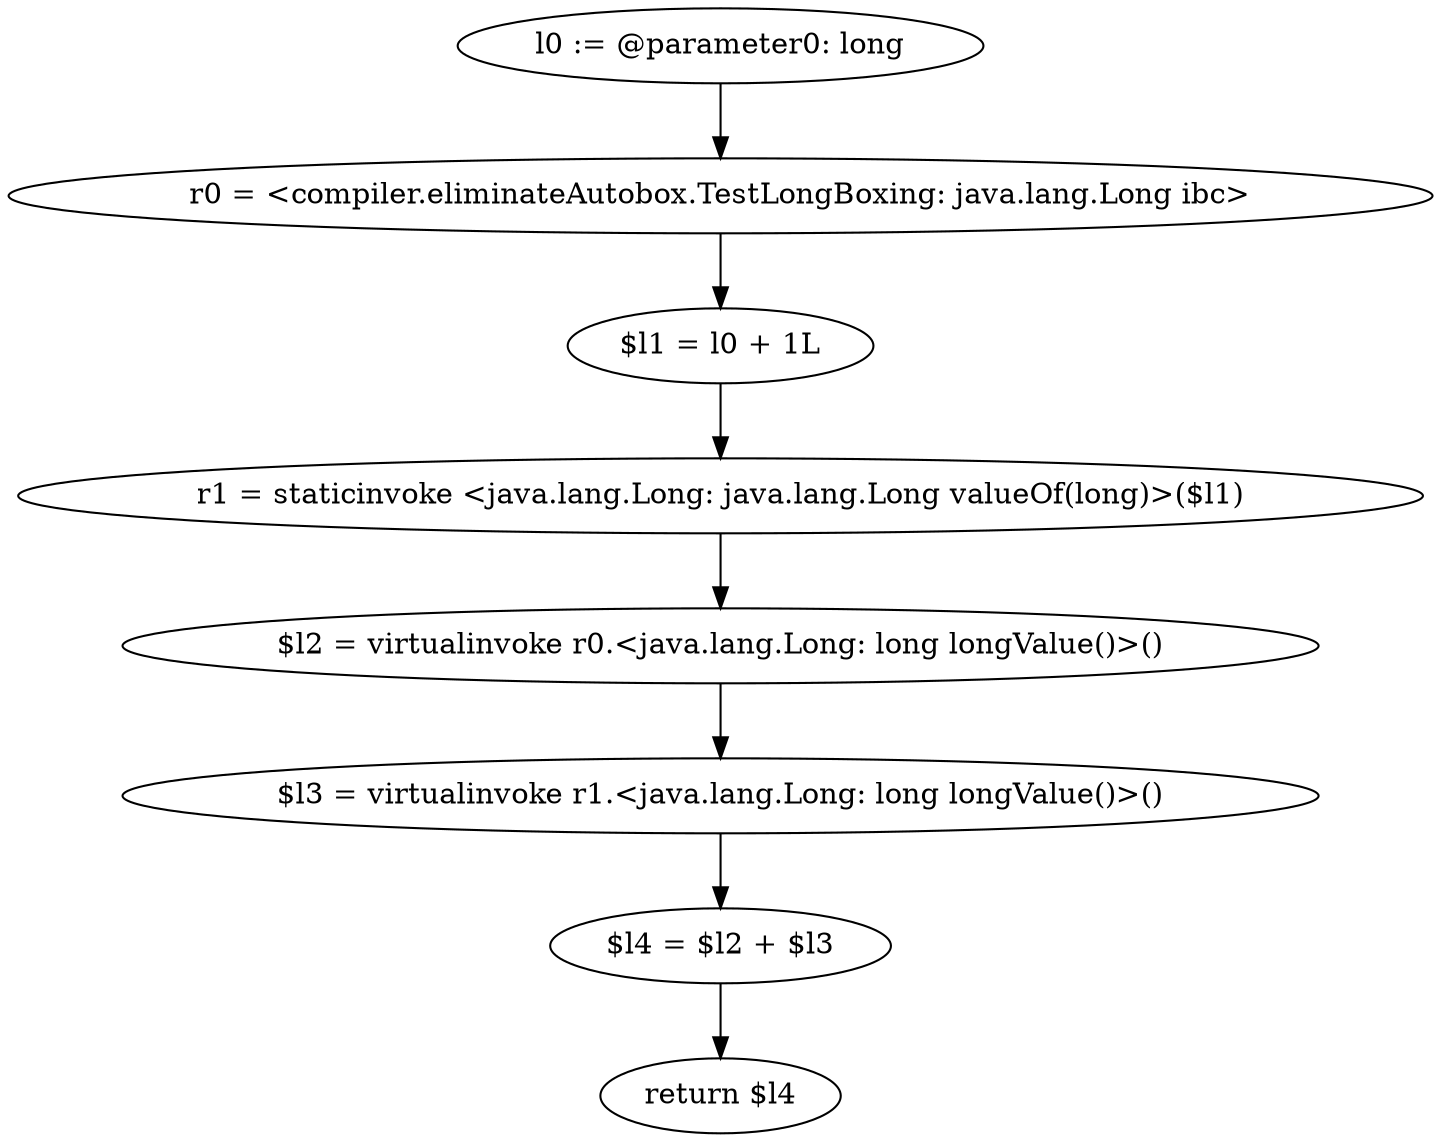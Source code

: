 digraph "unitGraph" {
    "l0 := @parameter0: long"
    "r0 = <compiler.eliminateAutobox.TestLongBoxing: java.lang.Long ibc>"
    "$l1 = l0 + 1L"
    "r1 = staticinvoke <java.lang.Long: java.lang.Long valueOf(long)>($l1)"
    "$l2 = virtualinvoke r0.<java.lang.Long: long longValue()>()"
    "$l3 = virtualinvoke r1.<java.lang.Long: long longValue()>()"
    "$l4 = $l2 + $l3"
    "return $l4"
    "l0 := @parameter0: long"->"r0 = <compiler.eliminateAutobox.TestLongBoxing: java.lang.Long ibc>";
    "r0 = <compiler.eliminateAutobox.TestLongBoxing: java.lang.Long ibc>"->"$l1 = l0 + 1L";
    "$l1 = l0 + 1L"->"r1 = staticinvoke <java.lang.Long: java.lang.Long valueOf(long)>($l1)";
    "r1 = staticinvoke <java.lang.Long: java.lang.Long valueOf(long)>($l1)"->"$l2 = virtualinvoke r0.<java.lang.Long: long longValue()>()";
    "$l2 = virtualinvoke r0.<java.lang.Long: long longValue()>()"->"$l3 = virtualinvoke r1.<java.lang.Long: long longValue()>()";
    "$l3 = virtualinvoke r1.<java.lang.Long: long longValue()>()"->"$l4 = $l2 + $l3";
    "$l4 = $l2 + $l3"->"return $l4";
}
